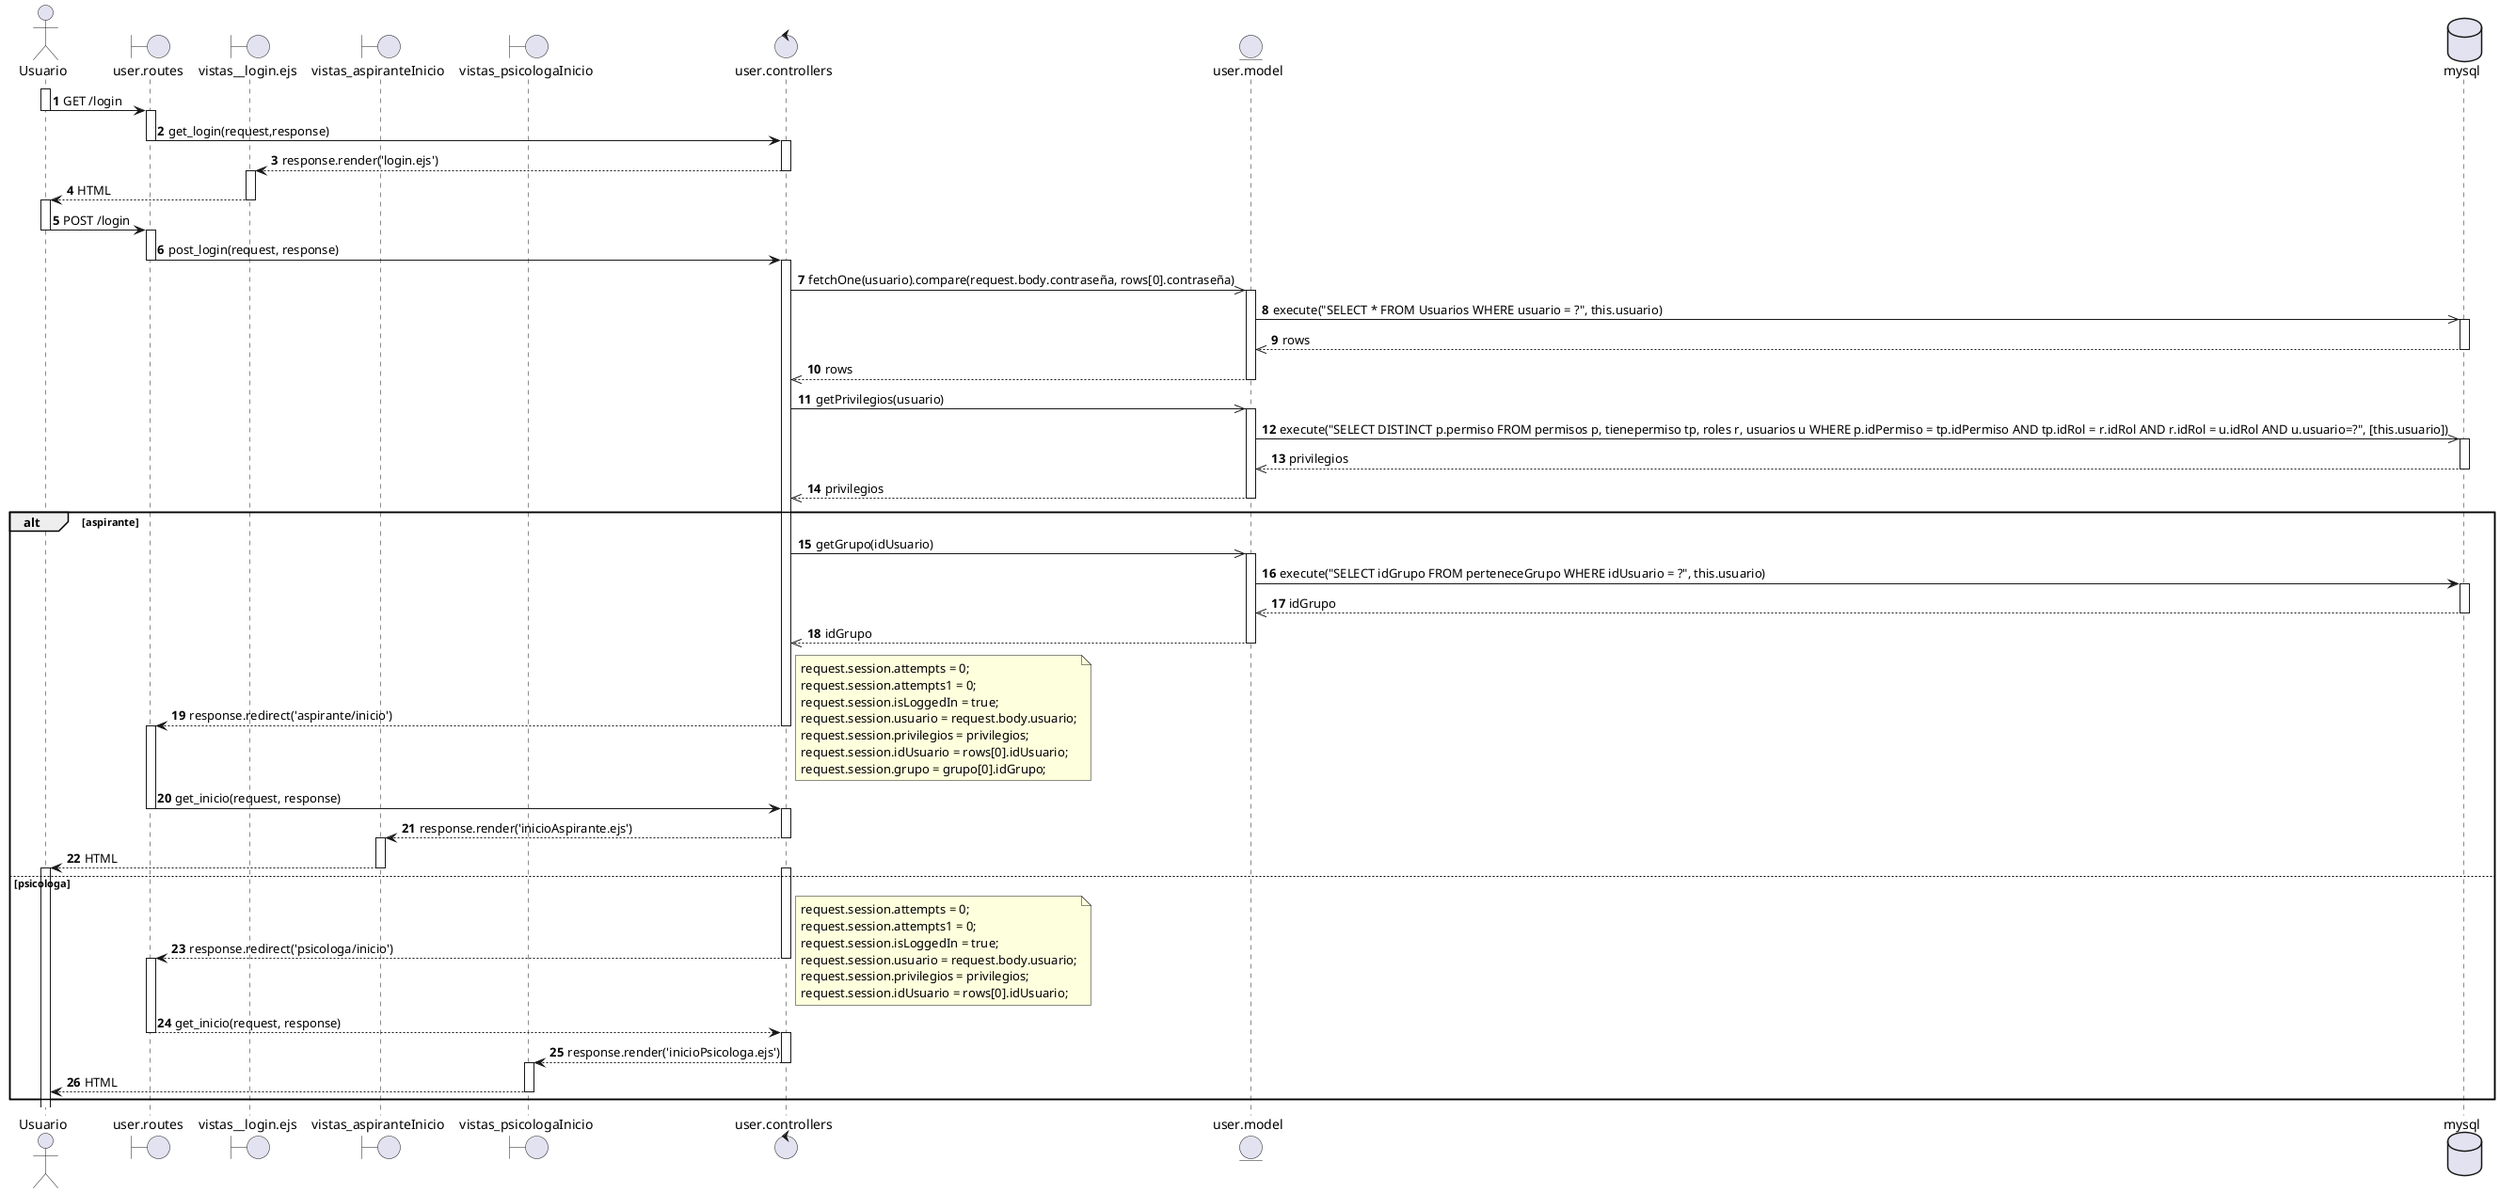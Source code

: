 @startuml   autentificarUsuario 2
actor       Usuario                    as a1
boundary    user.routes             as a2
boundary    vistas__login.ejs  as a3
boundary    vistas_aspiranteInicio as a7
boundary    vistas_psicologaInicio as a8
control     user.controllers        as a4
entity      user.model    as a6
database    mysql                        as a5

autonumber
activate a1
a1 -> a2: GET /login
deactivate a1
activate a2
a2 -> a4: get_login(request,response)
deactivate a2
activate a4
a4 --> a3: response.render('login.ejs')
deactivate a4
activate a3
a3 --> a1: HTML
deactivate a3
activate a1
a1->a2: POST /login
deactivate a1
activate a2
a2->a4: post_login(request, response)
deactivate a2
activate a4
a4 ->> a6: fetchOne(usuario).compare(request.body.contraseña, rows[0].contraseña)
activate a6
a6->>a5: execute("SELECT * FROM Usuarios WHERE usuario = ?", this.usuario)
activate a5
a5-->>a6: rows
deactivate a5
a6 -->> a4: rows
deactivate a6
a4 ->> a6: getPrivilegios(usuario)
activate a6
a6 ->> a5: execute("SELECT DISTINCT p.permiso FROM permisos p, tienepermiso tp, roles r, usuarios u WHERE p.idPermiso = tp.idPermiso AND tp.idRol = r.idRol AND r.idRol = u.idRol AND u.usuario=?", [this.usuario])
activate a5 
a5 -->> a6: privilegios
deactivate a5
a6 -->> a4: privilegios
deactivate a6

alt aspirante

    a4 ->> a6: getGrupo(idUsuario)
    activate a6
    a6->a5: execute("SELECT idGrupo FROM perteneceGrupo WHERE idUsuario = ?", this.usuario)
    activate a5
    a5 -->> a6: idGrupo
    deactivate a5
    a6 -->> a4: idGrupo

    deactivate a6
    a4 --> a2: response.redirect('aspirante/inicio')
        note right
request.session.attempts = 0;
request.session.attempts1 = 0;
request.session.isLoggedIn = true;
request.session.usuario = request.body.usuario;
request.session.privilegios = privilegios;
request.session.idUsuario = rows[0].idUsuario;
request.session.grupo = grupo[0].idGrupo;
end note
    deactivate a4
    activate a2
    a2 -> a4: get_inicio(request, response)
    deactivate a2
    activate a4
    a4 --> a7: response.render('inicioAspirante.ejs')
    deactivate a4
    activate a7
    a7 --> a1: HTML
    deactivate a7
    activate a1
    
else psicologa
activate a4
    a4 --> a2: response.redirect('psicologa/inicio')
            note right
request.session.attempts = 0;
request.session.attempts1 = 0;
request.session.isLoggedIn = true;
request.session.usuario = request.body.usuario;
request.session.privilegios = privilegios;
request.session.idUsuario = rows[0].idUsuario;
end note
    deactivate a4
    activate a2
    a2 --> a4: get_inicio(request, response)
    deactivate a2
    activate a4
    a4 --> a8: response.render('inicioPsicologa.ejs')
    deactivate a4
    activate a8
    a8 --> a1: HTML
    deactivate a8
    
end

@enduml
